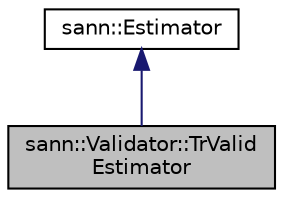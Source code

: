 digraph "sann::Validator::TrValidEstimator"
{
  edge [fontname="Helvetica",fontsize="10",labelfontname="Helvetica",labelfontsize="10"];
  node [fontname="Helvetica",fontsize="10",shape=record];
  Node0 [label="sann::Validator::TrValid\lEstimator",height=0.2,width=0.4,color="black", fillcolor="grey75", style="filled", fontcolor="black"];
  Node1 -> Node0 [dir="back",color="midnightblue",fontsize="10",style="solid",fontname="Helvetica"];
  Node1 [label="sann::Estimator",height=0.2,width=0.4,color="black", fillcolor="white", style="filled",URL="$classsann_1_1Estimator.html"];
}
